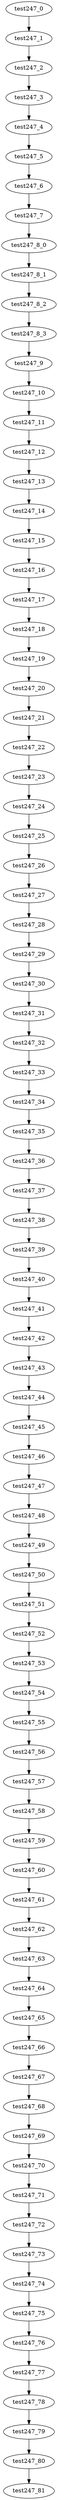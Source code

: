 digraph G {
test247_0->test247_1;
test247_1->test247_2;
test247_2->test247_3;
test247_3->test247_4;
test247_4->test247_5;
test247_5->test247_6;
test247_6->test247_7;
test247_7->test247_8_0;
test247_8_0->test247_8_1;
test247_8_1->test247_8_2;
test247_8_2->test247_8_3;
test247_8_3->test247_9;
test247_9->test247_10;
test247_10->test247_11;
test247_11->test247_12;
test247_12->test247_13;
test247_13->test247_14;
test247_14->test247_15;
test247_15->test247_16;
test247_16->test247_17;
test247_17->test247_18;
test247_18->test247_19;
test247_19->test247_20;
test247_20->test247_21;
test247_21->test247_22;
test247_22->test247_23;
test247_23->test247_24;
test247_24->test247_25;
test247_25->test247_26;
test247_26->test247_27;
test247_27->test247_28;
test247_28->test247_29;
test247_29->test247_30;
test247_30->test247_31;
test247_31->test247_32;
test247_32->test247_33;
test247_33->test247_34;
test247_34->test247_35;
test247_35->test247_36;
test247_36->test247_37;
test247_37->test247_38;
test247_38->test247_39;
test247_39->test247_40;
test247_40->test247_41;
test247_41->test247_42;
test247_42->test247_43;
test247_43->test247_44;
test247_44->test247_45;
test247_45->test247_46;
test247_46->test247_47;
test247_47->test247_48;
test247_48->test247_49;
test247_49->test247_50;
test247_50->test247_51;
test247_51->test247_52;
test247_52->test247_53;
test247_53->test247_54;
test247_54->test247_55;
test247_55->test247_56;
test247_56->test247_57;
test247_57->test247_58;
test247_58->test247_59;
test247_59->test247_60;
test247_60->test247_61;
test247_61->test247_62;
test247_62->test247_63;
test247_63->test247_64;
test247_64->test247_65;
test247_65->test247_66;
test247_66->test247_67;
test247_67->test247_68;
test247_68->test247_69;
test247_69->test247_70;
test247_70->test247_71;
test247_71->test247_72;
test247_72->test247_73;
test247_73->test247_74;
test247_74->test247_75;
test247_75->test247_76;
test247_76->test247_77;
test247_77->test247_78;
test247_78->test247_79;
test247_79->test247_80;
test247_80->test247_81;

}
